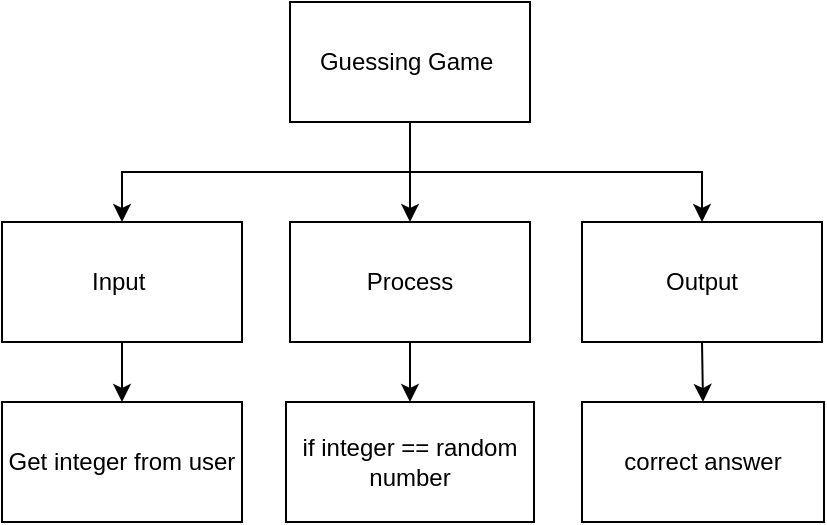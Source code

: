 <mxfile>
    <diagram id="7WQDWMncQeQevn1XiYgh" name="Page-1">
        <mxGraphModel dx="496" dy="231" grid="1" gridSize="10" guides="1" tooltips="1" connect="1" arrows="1" fold="1" page="1" pageScale="1" pageWidth="850" pageHeight="1100" math="0" shadow="0">
            <root>
                <mxCell id="0"/>
                <mxCell id="1" parent="0"/>
                <mxCell id="2" style="edgeStyle=none;html=1;exitX=0.5;exitY=1;exitDx=0;exitDy=0;entryX=0.5;entryY=0;entryDx=0;entryDy=0;" edge="1" parent="1" source="5" target="9">
                    <mxGeometry relative="1" as="geometry"/>
                </mxCell>
                <mxCell id="3" style="edgeStyle=orthogonalEdgeStyle;html=1;exitX=0.5;exitY=1;exitDx=0;exitDy=0;entryX=0.5;entryY=0;entryDx=0;entryDy=0;rounded=0;" edge="1" parent="1" source="5" target="7">
                    <mxGeometry relative="1" as="geometry"/>
                </mxCell>
                <mxCell id="4" style="edgeStyle=orthogonalEdgeStyle;rounded=0;html=1;exitX=0.5;exitY=1;exitDx=0;exitDy=0;" edge="1" parent="1" source="5" target="11">
                    <mxGeometry relative="1" as="geometry"/>
                </mxCell>
                <mxCell id="5" value="Guessing Game&amp;nbsp;" style="rounded=0;whiteSpace=wrap;html=1;" vertex="1" parent="1">
                    <mxGeometry x="353" y="110" width="120" height="60" as="geometry"/>
                </mxCell>
                <mxCell id="6" style="edgeStyle=orthogonalEdgeStyle;rounded=0;html=1;exitX=0.5;exitY=1;exitDx=0;exitDy=0;entryX=0.5;entryY=0;entryDx=0;entryDy=0;" edge="1" parent="1" source="7" target="12">
                    <mxGeometry relative="1" as="geometry"/>
                </mxCell>
                <mxCell id="7" value="Input&amp;nbsp;" style="rounded=0;whiteSpace=wrap;html=1;" vertex="1" parent="1">
                    <mxGeometry x="209" y="220" width="120" height="60" as="geometry"/>
                </mxCell>
                <mxCell id="8" style="edgeStyle=orthogonalEdgeStyle;rounded=0;html=1;exitX=0.5;exitY=1;exitDx=0;exitDy=0;entryX=0.5;entryY=0;entryDx=0;entryDy=0;" edge="1" parent="1" source="9" target="13">
                    <mxGeometry relative="1" as="geometry"/>
                </mxCell>
                <mxCell id="9" value="Process" style="rounded=0;whiteSpace=wrap;html=1;" vertex="1" parent="1">
                    <mxGeometry x="353" y="220" width="120" height="60" as="geometry"/>
                </mxCell>
                <mxCell id="22" style="edgeStyle=none;html=1;exitX=0.5;exitY=1;exitDx=0;exitDy=0;entryX=0.5;entryY=0;entryDx=0;entryDy=0;" edge="1" parent="1" source="11" target="16">
                    <mxGeometry relative="1" as="geometry"/>
                </mxCell>
                <mxCell id="11" value="Output" style="rounded=0;whiteSpace=wrap;html=1;" vertex="1" parent="1">
                    <mxGeometry x="499" y="220" width="120" height="60" as="geometry"/>
                </mxCell>
                <mxCell id="12" value="Get integer from user" style="rounded=0;whiteSpace=wrap;html=1;" vertex="1" parent="1">
                    <mxGeometry x="209" y="310" width="120" height="60" as="geometry"/>
                </mxCell>
                <mxCell id="13" value="&lt;font&gt;if integer == random number&lt;br&gt;&lt;/font&gt;" style="rounded=0;whiteSpace=wrap;html=1;" vertex="1" parent="1">
                    <mxGeometry x="351" y="310" width="124" height="60" as="geometry"/>
                </mxCell>
                <mxCell id="16" value="&lt;font&gt;correct answer&lt;br&gt;&lt;/font&gt;" style="rounded=0;whiteSpace=wrap;html=1;" vertex="1" parent="1">
                    <mxGeometry x="499" y="310" width="121" height="60" as="geometry"/>
                </mxCell>
            </root>
        </mxGraphModel>
    </diagram>
</mxfile>